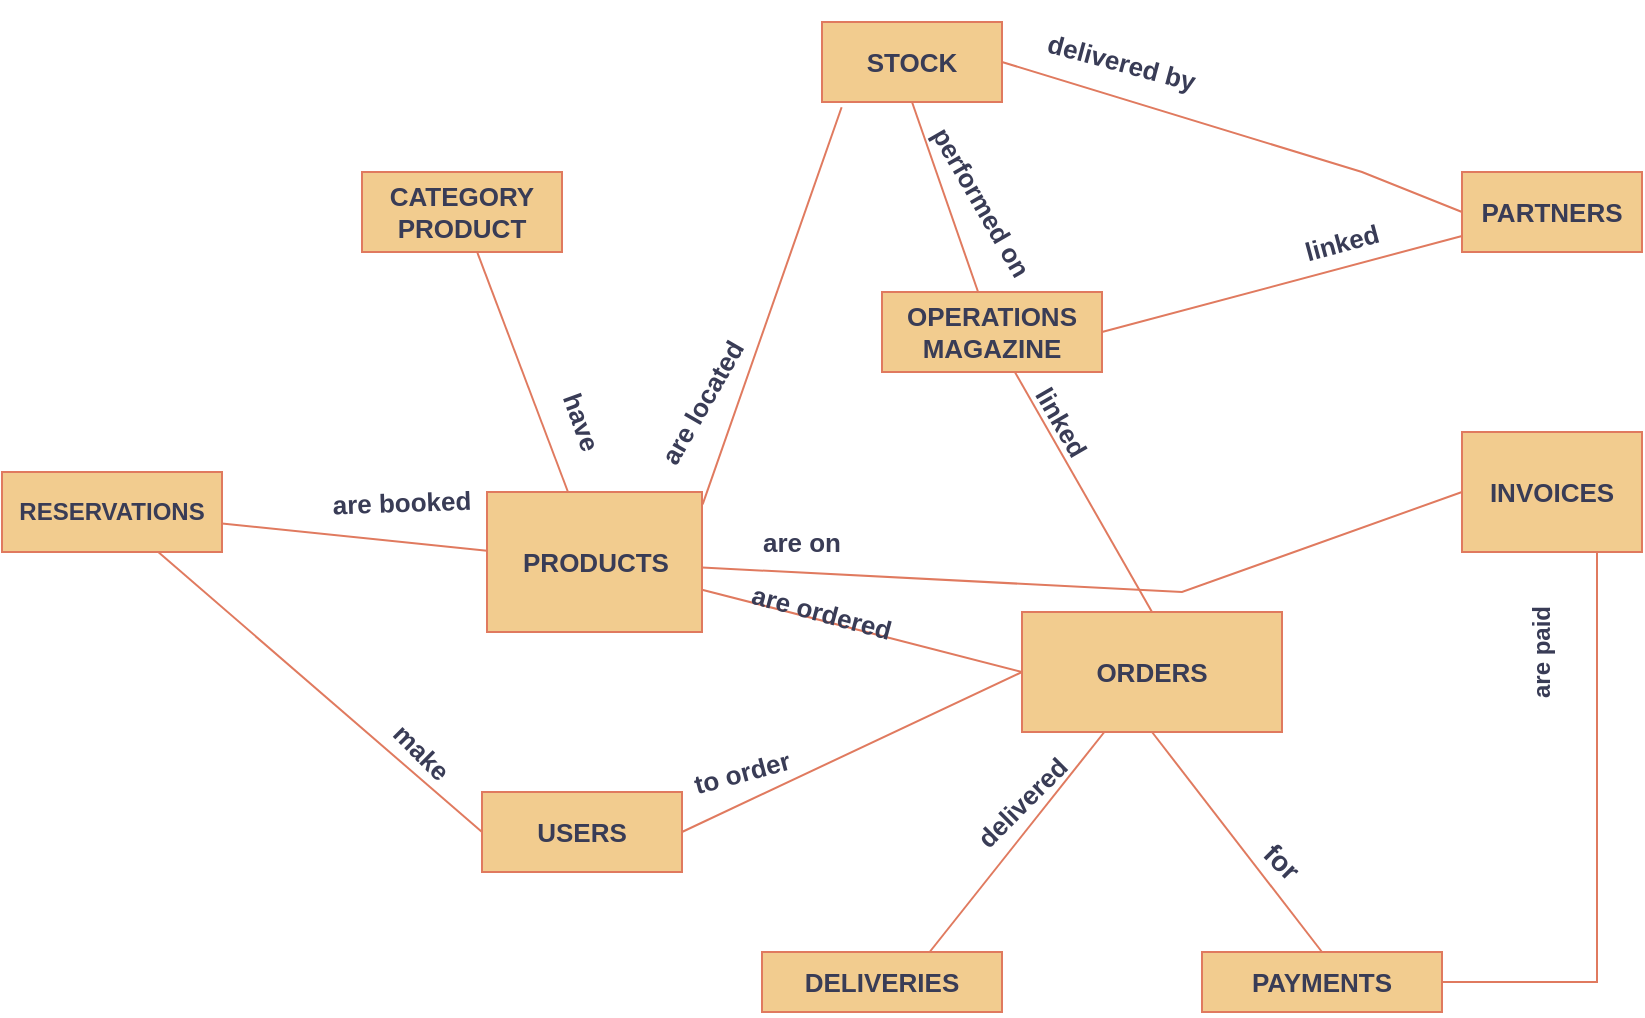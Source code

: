 <mxfile version="21.3.1" type="device">
  <diagram id="R2lEEEUBdFMjLlhIrx00" name="Page-1">
    <mxGraphModel dx="1032" dy="1540" grid="1" gridSize="10" guides="1" tooltips="1" connect="1" arrows="1" fold="1" page="1" pageScale="1" pageWidth="850" pageHeight="1100" math="0" shadow="0" extFonts="Permanent Marker^https://fonts.googleapis.com/css?family=Permanent+Marker">
      <root>
        <mxCell id="0" />
        <mxCell id="1" parent="0" />
        <mxCell id="qmREP54lc_ftO-55-l6s-1" value="CATEGORY PRODUCT" style="rounded=0;whiteSpace=wrap;html=1;fontSize=13;labelBackgroundColor=none;fontStyle=1;fillColor=#F2CC8F;strokeColor=#E07A5F;fontColor=#393C56;" parent="1" vertex="1">
          <mxGeometry x="180" y="-20" width="100" height="40" as="geometry" />
        </mxCell>
        <mxCell id="qmREP54lc_ftO-55-l6s-18" value="" style="rounded=0;orthogonalLoop=1;jettySize=auto;html=1;endArrow=none;endFill=0;fontSize=13;labelBackgroundColor=none;fontStyle=1;strokeColor=#E07A5F;fontColor=default;" parent="1" source="qmREP54lc_ftO-55-l6s-2" target="qmREP54lc_ftO-55-l6s-1" edge="1">
          <mxGeometry relative="1" as="geometry" />
        </mxCell>
        <mxCell id="qmREP54lc_ftO-55-l6s-31" style="edgeStyle=none;rounded=0;orthogonalLoop=1;jettySize=auto;html=1;entryX=0;entryY=0.5;entryDx=0;entryDy=0;endArrow=none;endFill=0;fontSize=13;labelBackgroundColor=none;fontStyle=1;strokeColor=#E07A5F;fontColor=default;" parent="1" source="qmREP54lc_ftO-55-l6s-2" target="qmREP54lc_ftO-55-l6s-3" edge="1">
          <mxGeometry relative="1" as="geometry" />
        </mxCell>
        <mxCell id="qmREP54lc_ftO-55-l6s-32" style="rounded=0;orthogonalLoop=1;jettySize=auto;html=1;entryX=0;entryY=0.5;entryDx=0;entryDy=0;endArrow=none;endFill=0;fontSize=13;labelBackgroundColor=none;fontStyle=1;strokeColor=#E07A5F;fontColor=default;" parent="1" source="qmREP54lc_ftO-55-l6s-2" target="qmREP54lc_ftO-55-l6s-6" edge="1">
          <mxGeometry relative="1" as="geometry">
            <Array as="points">
              <mxPoint x="590" y="190" />
            </Array>
          </mxGeometry>
        </mxCell>
        <mxCell id="qmREP54lc_ftO-55-l6s-38" style="edgeStyle=none;rounded=0;orthogonalLoop=1;jettySize=auto;html=1;endArrow=none;endFill=0;fontSize=13;labelBackgroundColor=none;fontStyle=1;exitX=1.003;exitY=0.088;exitDx=0;exitDy=0;exitPerimeter=0;entryX=0.109;entryY=1.066;entryDx=0;entryDy=0;entryPerimeter=0;strokeColor=#E07A5F;fontColor=default;" parent="1" source="qmREP54lc_ftO-55-l6s-2" target="qmREP54lc_ftO-55-l6s-4" edge="1">
          <mxGeometry relative="1" as="geometry">
            <mxPoint x="450" y="20" as="targetPoint" />
            <Array as="points" />
          </mxGeometry>
        </mxCell>
        <mxCell id="qmREP54lc_ftO-55-l6s-2" value="PRODUCTS" style="rounded=0;whiteSpace=wrap;html=1;fontSize=13;labelBackgroundColor=none;fontStyle=1;fillColor=#F2CC8F;strokeColor=#E07A5F;fontColor=#393C56;" parent="1" vertex="1">
          <mxGeometry x="242.5" y="140" width="107.5" height="70" as="geometry" />
        </mxCell>
        <mxCell id="qmREP54lc_ftO-55-l6s-26" style="edgeStyle=none;rounded=0;orthogonalLoop=1;jettySize=auto;html=1;entryX=0.5;entryY=0;entryDx=0;entryDy=0;endArrow=none;endFill=0;exitX=0.5;exitY=1;exitDx=0;exitDy=0;fontSize=13;labelBackgroundColor=none;fontStyle=1;strokeColor=#E07A5F;fontColor=default;" parent="1" source="qmREP54lc_ftO-55-l6s-3" target="qmREP54lc_ftO-55-l6s-16" edge="1">
          <mxGeometry relative="1" as="geometry" />
        </mxCell>
        <mxCell id="qmREP54lc_ftO-55-l6s-27" style="edgeStyle=none;rounded=0;orthogonalLoop=1;jettySize=auto;html=1;entryX=0.5;entryY=1;entryDx=0;entryDy=0;endArrow=none;endFill=0;fontSize=13;labelBackgroundColor=none;fontStyle=1;strokeColor=#E07A5F;fontColor=default;" parent="1" source="qmREP54lc_ftO-55-l6s-3" target="qmREP54lc_ftO-55-l6s-17" edge="1">
          <mxGeometry relative="1" as="geometry" />
        </mxCell>
        <mxCell id="qmREP54lc_ftO-55-l6s-3" value="ORDERS" style="rounded=0;whiteSpace=wrap;html=1;fontSize=13;labelBackgroundColor=none;fontStyle=1;fillColor=#F2CC8F;strokeColor=#E07A5F;fontColor=#393C56;" parent="1" vertex="1">
          <mxGeometry x="510" y="200" width="130" height="60" as="geometry" />
        </mxCell>
        <mxCell id="qmREP54lc_ftO-55-l6s-34" style="edgeStyle=none;rounded=0;orthogonalLoop=1;jettySize=auto;html=1;endArrow=none;endFill=0;exitX=1;exitY=0.5;exitDx=0;exitDy=0;fontSize=13;labelBackgroundColor=none;fontStyle=1;entryX=0;entryY=0.5;entryDx=0;entryDy=0;strokeColor=#E07A5F;fontColor=default;" parent="1" source="qmREP54lc_ftO-55-l6s-4" target="qmREP54lc_ftO-55-l6s-13" edge="1">
          <mxGeometry relative="1" as="geometry">
            <Array as="points">
              <mxPoint x="680" y="-20" />
            </Array>
          </mxGeometry>
        </mxCell>
        <mxCell id="qmREP54lc_ftO-55-l6s-4" value="STOCK" style="rounded=0;whiteSpace=wrap;html=1;fontSize=13;labelBackgroundColor=none;fontStyle=1;fillColor=#F2CC8F;strokeColor=#E07A5F;fontColor=#393C56;" parent="1" vertex="1">
          <mxGeometry x="410" y="-95" width="90" height="40" as="geometry" />
        </mxCell>
        <mxCell id="qmREP54lc_ftO-55-l6s-35" style="edgeStyle=none;rounded=0;orthogonalLoop=1;jettySize=auto;html=1;entryX=0;entryY=0.5;entryDx=0;entryDy=0;endArrow=none;endFill=0;exitX=1;exitY=0.5;exitDx=0;exitDy=0;fontSize=13;labelBackgroundColor=none;fontStyle=1;strokeColor=#E07A5F;fontColor=default;" parent="1" source="qmREP54lc_ftO-55-l6s-5" target="qmREP54lc_ftO-55-l6s-3" edge="1">
          <mxGeometry relative="1" as="geometry">
            <Array as="points" />
          </mxGeometry>
        </mxCell>
        <mxCell id="qmREP54lc_ftO-55-l6s-5" value="USERS" style="rounded=0;whiteSpace=wrap;html=1;fontSize=13;labelBackgroundColor=none;fontStyle=1;fillColor=#F2CC8F;strokeColor=#E07A5F;fontColor=#393C56;" parent="1" vertex="1">
          <mxGeometry x="240" y="290" width="100" height="40" as="geometry" />
        </mxCell>
        <mxCell id="iXSNV5FOIQmVFQ4hOW6l-3" style="rounded=0;orthogonalLoop=1;jettySize=auto;html=1;strokeColor=#E07A5F;fontColor=default;fillColor=#F2CC8F;endArrow=none;endFill=0;exitX=0.75;exitY=1;exitDx=0;exitDy=0;labelBackgroundColor=none;edgeStyle=orthogonalEdgeStyle;" parent="1" source="qmREP54lc_ftO-55-l6s-6" target="qmREP54lc_ftO-55-l6s-16" edge="1">
          <mxGeometry relative="1" as="geometry">
            <Array as="points">
              <mxPoint x="798" y="385" />
            </Array>
          </mxGeometry>
        </mxCell>
        <mxCell id="qmREP54lc_ftO-55-l6s-6" value="INVOICES" style="rounded=0;whiteSpace=wrap;html=1;fontSize=13;labelBackgroundColor=none;fontStyle=1;fillColor=#F2CC8F;strokeColor=#E07A5F;fontColor=#393C56;" parent="1" vertex="1">
          <mxGeometry x="730" y="110" width="90" height="60" as="geometry" />
        </mxCell>
        <mxCell id="qmREP54lc_ftO-55-l6s-24" style="edgeStyle=none;rounded=0;orthogonalLoop=1;jettySize=auto;html=1;entryX=0.5;entryY=1;entryDx=0;entryDy=0;endArrow=none;endFill=0;fontSize=13;labelBackgroundColor=none;fontStyle=1;strokeColor=#E07A5F;fontColor=default;" parent="1" source="qmREP54lc_ftO-55-l6s-7" target="qmREP54lc_ftO-55-l6s-4" edge="1">
          <mxGeometry relative="1" as="geometry" />
        </mxCell>
        <mxCell id="qmREP54lc_ftO-55-l6s-33" style="edgeStyle=none;rounded=0;orthogonalLoop=1;jettySize=auto;html=1;endArrow=none;endFill=0;fontSize=13;labelBackgroundColor=none;fontStyle=1;entryX=0.5;entryY=0;entryDx=0;entryDy=0;strokeColor=#E07A5F;fontColor=default;" parent="1" source="qmREP54lc_ftO-55-l6s-7" target="qmREP54lc_ftO-55-l6s-3" edge="1">
          <mxGeometry relative="1" as="geometry" />
        </mxCell>
        <mxCell id="qmREP54lc_ftO-55-l6s-7" value="OPERATIONS MAGAZINE" style="rounded=0;whiteSpace=wrap;html=1;fontSize=13;labelBackgroundColor=none;fontStyle=1;fillColor=#F2CC8F;strokeColor=#E07A5F;fontColor=#393C56;" parent="1" vertex="1">
          <mxGeometry x="440" y="40" width="110" height="40" as="geometry" />
        </mxCell>
        <mxCell id="qmREP54lc_ftO-55-l6s-21" value="" style="edgeStyle=none;rounded=0;orthogonalLoop=1;jettySize=auto;html=1;endArrow=none;endFill=0;fontSize=13;labelBackgroundColor=none;fontStyle=1;strokeColor=#E07A5F;fontColor=default;" parent="1" source="qmREP54lc_ftO-55-l6s-9" target="qmREP54lc_ftO-55-l6s-2" edge="1">
          <mxGeometry relative="1" as="geometry" />
        </mxCell>
        <mxCell id="qmREP54lc_ftO-55-l6s-22" style="edgeStyle=none;rounded=0;orthogonalLoop=1;jettySize=auto;html=1;entryX=0;entryY=0.5;entryDx=0;entryDy=0;endArrow=none;endFill=0;fontSize=13;labelBackgroundColor=none;fontStyle=1;strokeColor=#E07A5F;fontColor=default;" parent="1" source="qmREP54lc_ftO-55-l6s-9" target="qmREP54lc_ftO-55-l6s-5" edge="1">
          <mxGeometry relative="1" as="geometry">
            <Array as="points" />
          </mxGeometry>
        </mxCell>
        <mxCell id="qmREP54lc_ftO-55-l6s-9" value="RESERVATIONS" style="rounded=0;whiteSpace=wrap;html=1;fontSize=12;labelBackgroundColor=none;fontStyle=1;fillColor=#F2CC8F;strokeColor=#E07A5F;fontColor=#393C56;" parent="1" vertex="1">
          <mxGeometry y="130" width="110" height="40" as="geometry" />
        </mxCell>
        <mxCell id="qmREP54lc_ftO-55-l6s-55" style="edgeStyle=none;rounded=0;orthogonalLoop=1;jettySize=auto;html=1;entryX=1;entryY=0.5;entryDx=0;entryDy=0;labelBackgroundColor=none;fontSize=13;fontColor=default;endArrow=none;endFill=0;strokeColor=#E07A5F;" parent="1" source="qmREP54lc_ftO-55-l6s-13" target="qmREP54lc_ftO-55-l6s-7" edge="1">
          <mxGeometry relative="1" as="geometry" />
        </mxCell>
        <mxCell id="qmREP54lc_ftO-55-l6s-13" value="PARTNERS" style="rounded=0;whiteSpace=wrap;html=1;fontSize=13;labelBackgroundColor=none;fontStyle=1;fillColor=#F2CC8F;strokeColor=#E07A5F;fontColor=#393C56;" parent="1" vertex="1">
          <mxGeometry x="730" y="-20" width="90" height="40" as="geometry" />
        </mxCell>
        <mxCell id="qmREP54lc_ftO-55-l6s-16" value="PAYMENTS" style="rounded=0;whiteSpace=wrap;html=1;fontSize=13;labelBackgroundColor=none;fontStyle=1;fillColor=#F2CC8F;strokeColor=#E07A5F;fontColor=#393C56;" parent="1" vertex="1">
          <mxGeometry x="600" y="370" width="120" height="30" as="geometry" />
        </mxCell>
        <mxCell id="qmREP54lc_ftO-55-l6s-17" value="DELIVERIES" style="rounded=0;whiteSpace=wrap;html=1;fontSize=13;labelBackgroundColor=none;fontStyle=1;fillColor=#F2CC8F;strokeColor=#E07A5F;fontColor=#393C56;" parent="1" vertex="1">
          <mxGeometry x="380" y="370" width="120" height="30" as="geometry" />
        </mxCell>
        <mxCell id="qmREP54lc_ftO-55-l6s-28" style="edgeStyle=none;rounded=0;orthogonalLoop=1;jettySize=auto;html=1;exitX=0.5;exitY=1;exitDx=0;exitDy=0;endArrow=none;endFill=0;fontSize=13;labelBackgroundColor=none;fontStyle=1;strokeColor=#E07A5F;fontColor=default;" parent="1" source="qmREP54lc_ftO-55-l6s-3" target="qmREP54lc_ftO-55-l6s-3" edge="1">
          <mxGeometry relative="1" as="geometry" />
        </mxCell>
        <mxCell id="qmREP54lc_ftO-55-l6s-40" value="&lt;font style=&quot;font-size: 13px;&quot;&gt;&lt;span style=&quot;font-size: 13px;&quot;&gt;are on&lt;/span&gt;&lt;/font&gt;" style="text;html=1;strokeColor=none;fillColor=none;align=center;verticalAlign=middle;whiteSpace=wrap;rounded=0;labelBackgroundColor=none;fontSize=13;fontColor=#393C56;fontStyle=1;" parent="1" vertex="1">
          <mxGeometry x="340" y="150" width="120" height="30" as="geometry" />
        </mxCell>
        <mxCell id="qmREP54lc_ftO-55-l6s-42" value="to order" style="text;html=1;strokeColor=none;fillColor=none;align=center;verticalAlign=middle;whiteSpace=wrap;rounded=0;labelBackgroundColor=none;fontSize=13;fontColor=#393C56;fontStyle=1;rotation=-15;" parent="1" vertex="1">
          <mxGeometry x="310" y="270" width="120" height="20" as="geometry" />
        </mxCell>
        <mxCell id="qmREP54lc_ftO-55-l6s-45" style="edgeStyle=none;rounded=0;orthogonalLoop=1;jettySize=auto;html=1;exitX=0.5;exitY=0;exitDx=0;exitDy=0;labelBackgroundColor=none;fontSize=13;fontColor=default;endArrow=none;endFill=0;strokeColor=#E07A5F;" parent="1" source="qmREP54lc_ftO-55-l6s-9" target="qmREP54lc_ftO-55-l6s-9" edge="1">
          <mxGeometry relative="1" as="geometry" />
        </mxCell>
        <mxCell id="qmREP54lc_ftO-55-l6s-46" value="are booked" style="text;html=1;strokeColor=none;fillColor=none;align=center;verticalAlign=middle;whiteSpace=wrap;rounded=0;labelBackgroundColor=none;fontSize=13;fontColor=#393C56;fontStyle=1;rotation=-2;" parent="1" vertex="1">
          <mxGeometry x="140" y="130" width="120" height="30" as="geometry" />
        </mxCell>
        <mxCell id="qmREP54lc_ftO-55-l6s-50" value="make" style="text;html=1;strokeColor=none;fillColor=none;align=center;verticalAlign=middle;whiteSpace=wrap;rounded=0;labelBackgroundColor=none;fontSize=13;fontColor=#393C56;fontStyle=1;rotation=45;" parent="1" vertex="1">
          <mxGeometry x="150" y="260" width="120" height="20" as="geometry" />
        </mxCell>
        <mxCell id="qmREP54lc_ftO-55-l6s-51" value="&lt;font style=&quot;font-size: 13px;&quot;&gt;&lt;span style=&quot;font-size: 13px;&quot;&gt;are ordered&lt;/span&gt;&lt;/font&gt;" style="text;html=1;strokeColor=none;fillColor=none;align=center;verticalAlign=middle;whiteSpace=wrap;rounded=0;labelBackgroundColor=none;fontSize=13;fontColor=#393C56;fontStyle=1;rotation=15;" parent="1" vertex="1">
          <mxGeometry x="350" y="185" width="120" height="30" as="geometry" />
        </mxCell>
        <mxCell id="qmREP54lc_ftO-55-l6s-53" value="&lt;font style=&quot;font-size: 13px;&quot;&gt;&lt;span style=&quot;font-size: 13px;&quot;&gt;linked&lt;/span&gt;&lt;/font&gt;" style="text;html=1;strokeColor=none;fillColor=none;align=center;verticalAlign=middle;whiteSpace=wrap;rounded=0;labelBackgroundColor=none;fontSize=13;fontColor=#393C56;fontStyle=1;rotation=60;" parent="1" vertex="1">
          <mxGeometry x="470" y="90" width="120" height="30" as="geometry" />
        </mxCell>
        <mxCell id="qmREP54lc_ftO-55-l6s-54" style="edgeStyle=none;rounded=0;orthogonalLoop=1;jettySize=auto;html=1;exitX=1;exitY=0.5;exitDx=0;exitDy=0;labelBackgroundColor=none;fontSize=13;fontColor=default;endArrow=none;endFill=0;strokeColor=#E07A5F;" parent="1" source="qmREP54lc_ftO-55-l6s-53" target="qmREP54lc_ftO-55-l6s-53" edge="1">
          <mxGeometry relative="1" as="geometry" />
        </mxCell>
        <mxCell id="qmREP54lc_ftO-55-l6s-56" value="&lt;font style=&quot;font-size: 13px;&quot;&gt;&lt;span style=&quot;font-size: 13px;&quot;&gt;linked&lt;/span&gt;&lt;/font&gt;" style="text;html=1;strokeColor=none;fillColor=none;align=center;verticalAlign=middle;whiteSpace=wrap;rounded=0;labelBackgroundColor=none;fontSize=13;fontColor=#393C56;fontStyle=1;rotation=-15;" parent="1" vertex="1">
          <mxGeometry x="610" width="120" height="30" as="geometry" />
        </mxCell>
        <mxCell id="qmREP54lc_ftO-55-l6s-59" value="&lt;font style=&quot;font-size: 13px;&quot;&gt;&lt;span style=&quot;font-size: 13px;&quot;&gt;are located&lt;/span&gt;&lt;/font&gt;" style="text;html=1;strokeColor=none;fillColor=none;align=center;verticalAlign=middle;whiteSpace=wrap;rounded=0;labelBackgroundColor=none;fontSize=13;fontColor=#393C56;fontStyle=1;rotation=-60;" parent="1" vertex="1">
          <mxGeometry x="290" y="80" width="120" height="30" as="geometry" />
        </mxCell>
        <mxCell id="qmREP54lc_ftO-55-l6s-60" value="&lt;font style=&quot;font-size: 13px;&quot;&gt;&lt;span style=&quot;font-size: 13px;&quot;&gt;performed on&lt;/span&gt;&lt;/font&gt;" style="text;html=1;strokeColor=none;fillColor=none;align=center;verticalAlign=middle;whiteSpace=wrap;rounded=0;labelBackgroundColor=none;fontSize=13;fontColor=#393C56;fontStyle=1;rotation=60;" parent="1" vertex="1">
          <mxGeometry x="430" y="-20" width="120" height="30" as="geometry" />
        </mxCell>
        <mxCell id="qmREP54lc_ftO-55-l6s-62" value="have" style="text;html=1;strokeColor=none;fillColor=none;align=center;verticalAlign=middle;whiteSpace=wrap;rounded=0;labelBackgroundColor=none;fontSize=13;fontColor=#393C56;fontStyle=1;rotation=70;" parent="1" vertex="1">
          <mxGeometry x="230" y="90" width="120" height="30" as="geometry" />
        </mxCell>
        <mxCell id="qmREP54lc_ftO-55-l6s-63" value="for" style="text;html=1;strokeColor=none;fillColor=none;align=center;verticalAlign=middle;whiteSpace=wrap;rounded=0;labelBackgroundColor=none;fontSize=14;fontColor=#393C56;fontStyle=1;rotation=45;" parent="1" vertex="1">
          <mxGeometry x="580" y="310" width="120" height="30" as="geometry" />
        </mxCell>
        <mxCell id="qmREP54lc_ftO-55-l6s-64" value="&lt;font style=&quot;font-size: 13px;&quot;&gt;&lt;span style=&quot;font-size: 13px;&quot;&gt;delivered&lt;/span&gt;&lt;/font&gt;" style="text;html=1;strokeColor=none;fillColor=none;align=center;verticalAlign=middle;whiteSpace=wrap;rounded=0;labelBackgroundColor=none;fontSize=13;fontColor=#393C56;fontStyle=1;rotation=-45;" parent="1" vertex="1">
          <mxGeometry x="450" y="280" width="120" height="30" as="geometry" />
        </mxCell>
        <mxCell id="qmREP54lc_ftO-55-l6s-65" value="&lt;font style=&quot;font-size: 13px;&quot;&gt;&lt;span style=&quot;font-size: 13px;&quot;&gt;delivered by&lt;/span&gt;&lt;/font&gt;" style="text;html=1;strokeColor=none;fillColor=none;align=center;verticalAlign=middle;whiteSpace=wrap;rounded=0;labelBackgroundColor=none;fontSize=13;fontColor=#393C56;fontStyle=1;rotation=15;" parent="1" vertex="1">
          <mxGeometry x="500" y="-90" width="120" height="30" as="geometry" />
        </mxCell>
        <mxCell id="iXSNV5FOIQmVFQ4hOW6l-4" value="&lt;font style=&quot;font-size: 12px;&quot;&gt;&lt;span style=&quot;font-size: 12px;&quot;&gt;are paid&lt;/span&gt;&lt;/font&gt;" style="text;html=1;strokeColor=none;fillColor=none;align=center;verticalAlign=middle;whiteSpace=wrap;rounded=0;labelBackgroundColor=none;fontSize=12;fontColor=#393C56;fontStyle=1;rotation=-90;" parent="1" vertex="1">
          <mxGeometry x="700" y="200" width="140" height="40" as="geometry" />
        </mxCell>
      </root>
    </mxGraphModel>
  </diagram>
</mxfile>
